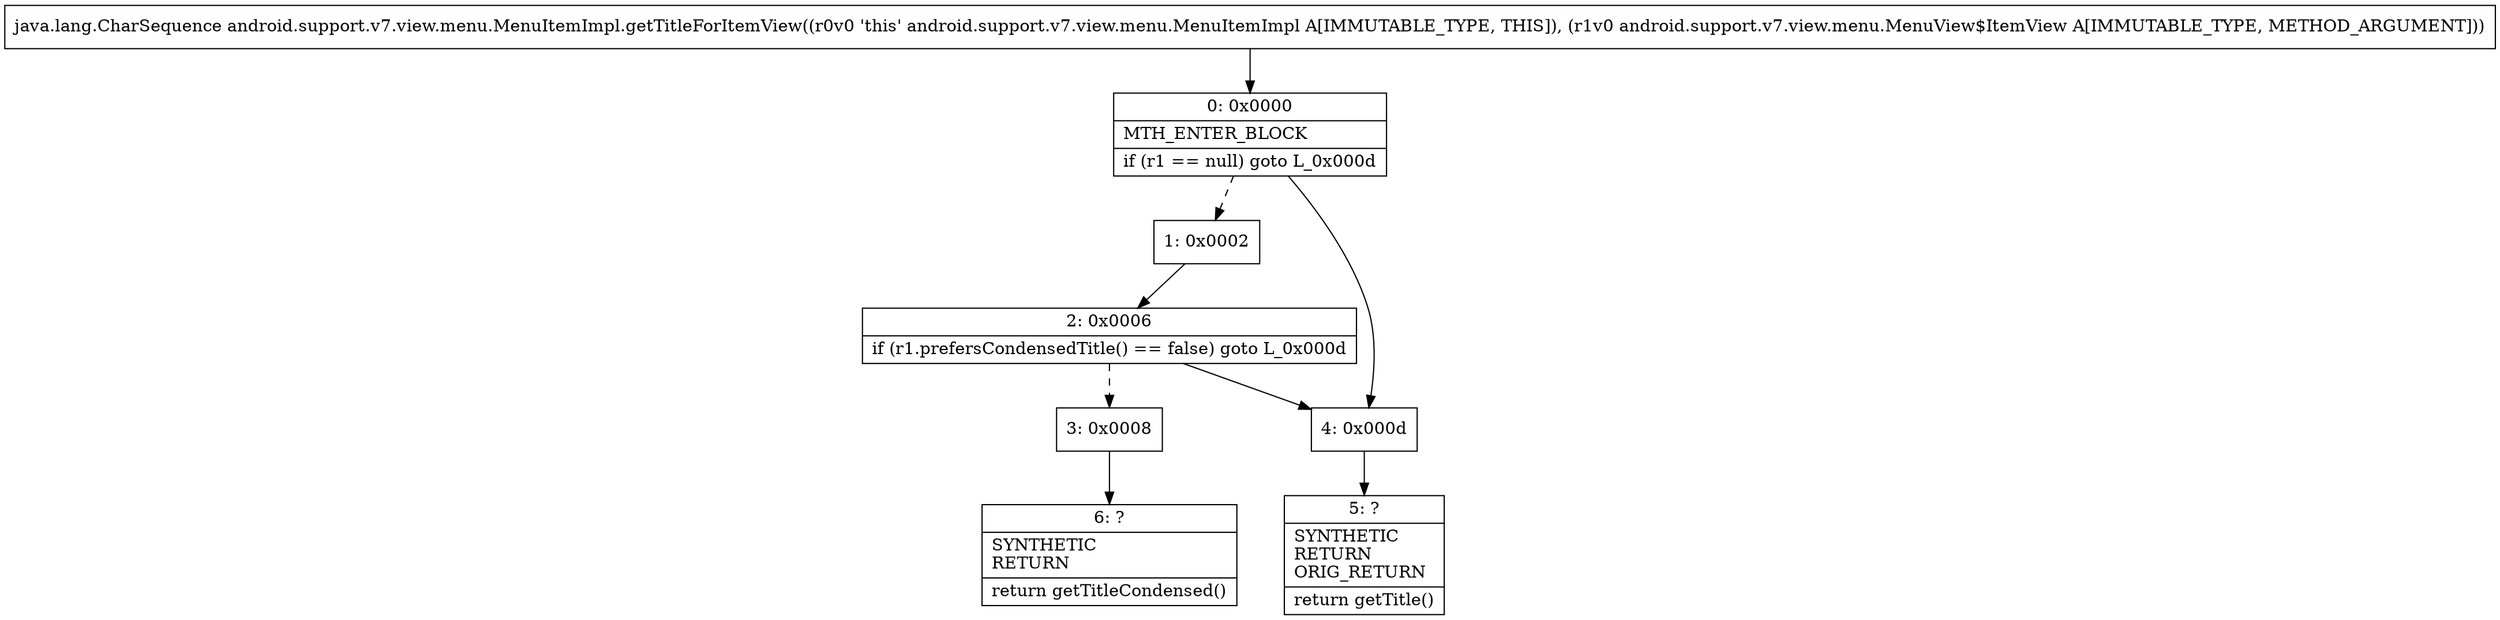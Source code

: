 digraph "CFG forandroid.support.v7.view.menu.MenuItemImpl.getTitleForItemView(Landroid\/support\/v7\/view\/menu\/MenuView$ItemView;)Ljava\/lang\/CharSequence;" {
Node_0 [shape=record,label="{0\:\ 0x0000|MTH_ENTER_BLOCK\l|if (r1 == null) goto L_0x000d\l}"];
Node_1 [shape=record,label="{1\:\ 0x0002}"];
Node_2 [shape=record,label="{2\:\ 0x0006|if (r1.prefersCondensedTitle() == false) goto L_0x000d\l}"];
Node_3 [shape=record,label="{3\:\ 0x0008}"];
Node_4 [shape=record,label="{4\:\ 0x000d}"];
Node_5 [shape=record,label="{5\:\ ?|SYNTHETIC\lRETURN\lORIG_RETURN\l|return getTitle()\l}"];
Node_6 [shape=record,label="{6\:\ ?|SYNTHETIC\lRETURN\l|return getTitleCondensed()\l}"];
MethodNode[shape=record,label="{java.lang.CharSequence android.support.v7.view.menu.MenuItemImpl.getTitleForItemView((r0v0 'this' android.support.v7.view.menu.MenuItemImpl A[IMMUTABLE_TYPE, THIS]), (r1v0 android.support.v7.view.menu.MenuView$ItemView A[IMMUTABLE_TYPE, METHOD_ARGUMENT])) }"];
MethodNode -> Node_0;
Node_0 -> Node_1[style=dashed];
Node_0 -> Node_4;
Node_1 -> Node_2;
Node_2 -> Node_3[style=dashed];
Node_2 -> Node_4;
Node_3 -> Node_6;
Node_4 -> Node_5;
}

